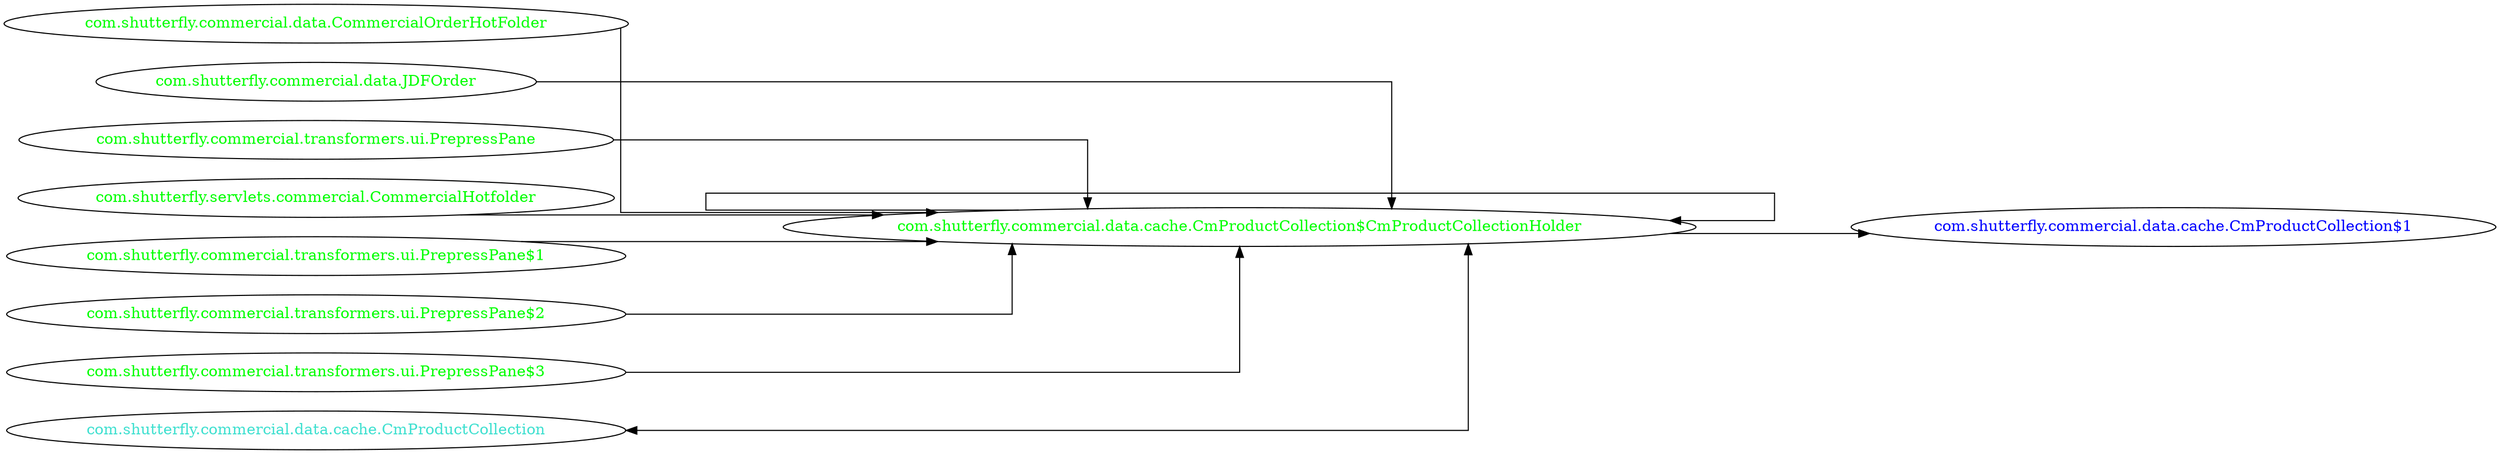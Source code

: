 digraph dependencyGraph {
 concentrate=true;
 ranksep="2.0";
 rankdir="LR"; 
 splines="ortho";
"com.shutterfly.commercial.data.cache.CmProductCollection$CmProductCollectionHolder" [fontcolor="red"];
"com.shutterfly.commercial.data.cache.CmProductCollection$1" [ fontcolor="blue" ];
"com.shutterfly.commercial.data.cache.CmProductCollection$CmProductCollectionHolder"->"com.shutterfly.commercial.data.cache.CmProductCollection$1";
"com.shutterfly.commercial.data.CommercialOrderHotFolder" [ fontcolor="green" ];
"com.shutterfly.commercial.data.CommercialOrderHotFolder"->"com.shutterfly.commercial.data.cache.CmProductCollection$CmProductCollectionHolder";
"com.shutterfly.commercial.data.JDFOrder" [ fontcolor="green" ];
"com.shutterfly.commercial.data.JDFOrder"->"com.shutterfly.commercial.data.cache.CmProductCollection$CmProductCollectionHolder";
"com.shutterfly.commercial.data.cache.CmProductCollection$CmProductCollectionHolder" [ fontcolor="green" ];
"com.shutterfly.commercial.data.cache.CmProductCollection$CmProductCollectionHolder"->"com.shutterfly.commercial.data.cache.CmProductCollection$CmProductCollectionHolder";
"com.shutterfly.commercial.transformers.ui.PrepressPane" [ fontcolor="green" ];
"com.shutterfly.commercial.transformers.ui.PrepressPane"->"com.shutterfly.commercial.data.cache.CmProductCollection$CmProductCollectionHolder";
"com.shutterfly.servlets.commercial.CommercialHotfolder" [ fontcolor="green" ];
"com.shutterfly.servlets.commercial.CommercialHotfolder"->"com.shutterfly.commercial.data.cache.CmProductCollection$CmProductCollectionHolder";
"com.shutterfly.commercial.transformers.ui.PrepressPane$1" [ fontcolor="green" ];
"com.shutterfly.commercial.transformers.ui.PrepressPane$1"->"com.shutterfly.commercial.data.cache.CmProductCollection$CmProductCollectionHolder";
"com.shutterfly.commercial.transformers.ui.PrepressPane$2" [ fontcolor="green" ];
"com.shutterfly.commercial.transformers.ui.PrepressPane$2"->"com.shutterfly.commercial.data.cache.CmProductCollection$CmProductCollectionHolder";
"com.shutterfly.commercial.transformers.ui.PrepressPane$3" [ fontcolor="green" ];
"com.shutterfly.commercial.transformers.ui.PrepressPane$3"->"com.shutterfly.commercial.data.cache.CmProductCollection$CmProductCollectionHolder";
"com.shutterfly.commercial.data.cache.CmProductCollection" [ fontcolor="turquoise" ];
"com.shutterfly.commercial.data.cache.CmProductCollection"->"com.shutterfly.commercial.data.cache.CmProductCollection$CmProductCollectionHolder" [dir=both];
}